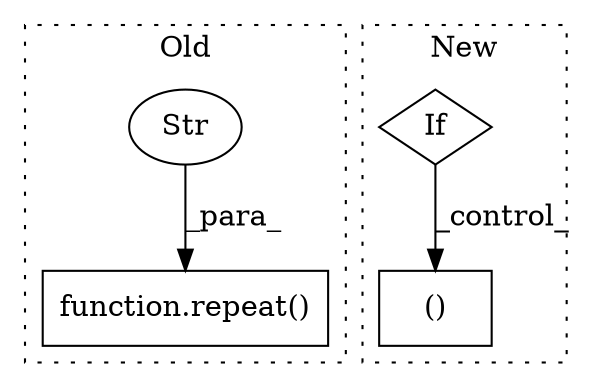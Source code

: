 digraph G {
subgraph cluster0 {
1 [label="function.repeat()" a="75" s="25252,25294" l="7,25" shape="box"];
3 [label="Str" a="66" s="25273" l="21" shape="ellipse"];
label = "Old";
style="dotted";
}
subgraph cluster1 {
2 [label="()" a="54" s="26491" l="4" shape="box"];
4 [label="If" a="96" s="26451" l="3" shape="diamond"];
label = "New";
style="dotted";
}
3 -> 1 [label="_para_"];
4 -> 2 [label="_control_"];
}